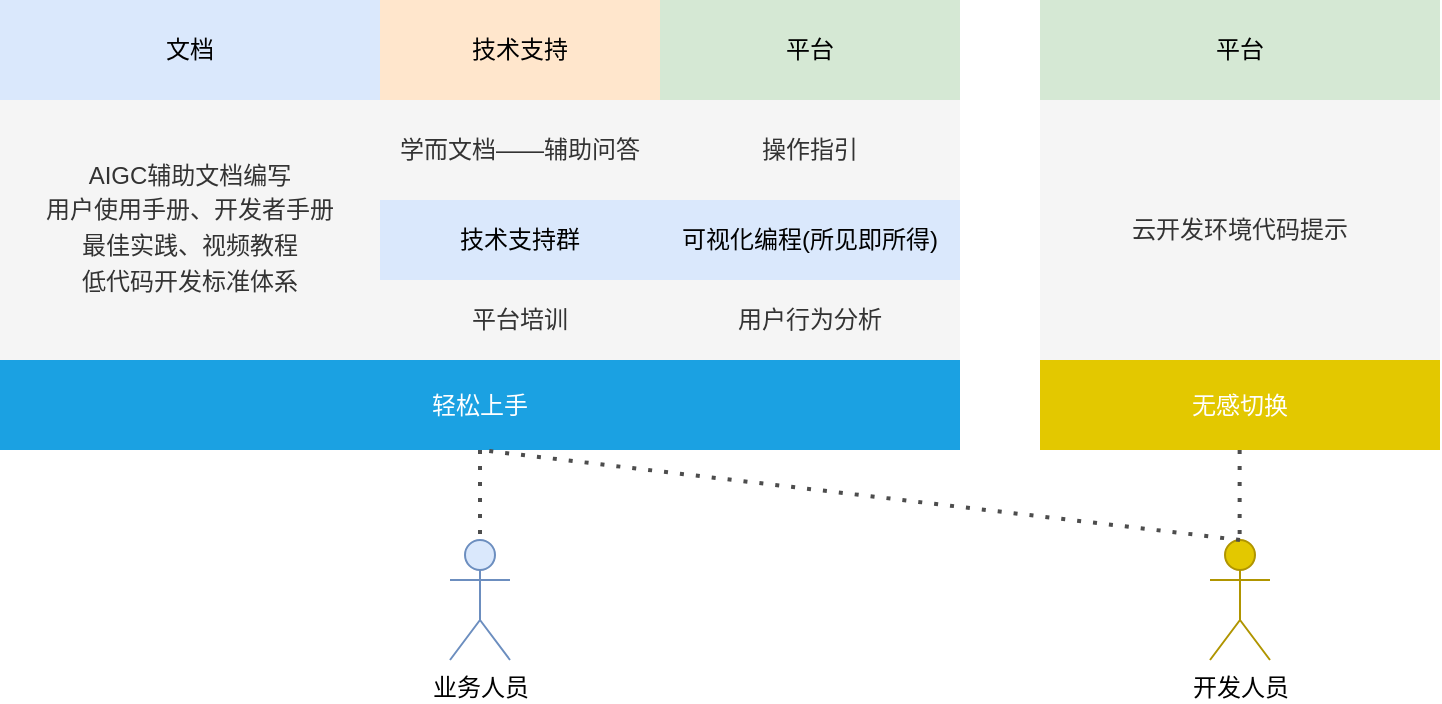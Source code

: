 <mxfile version="24.4.13" type="github">
  <diagram name="第 1 页" id="8O5h5OScacTJMluupPfA">
    <mxGraphModel dx="1062" dy="578" grid="1" gridSize="10" guides="1" tooltips="1" connect="1" arrows="1" fold="1" page="1" pageScale="1" pageWidth="827" pageHeight="1169" math="0" shadow="0">
      <root>
        <mxCell id="0" />
        <mxCell id="1" parent="0" />
        <mxCell id="eqsFsYHSdhdJB8c038Pn-1" value="文档" style="rounded=0;whiteSpace=wrap;html=1;fillColor=#dae8fc;strokeColor=none;" parent="1" vertex="1">
          <mxGeometry x="40" y="500" width="190" height="50" as="geometry" />
        </mxCell>
        <mxCell id="eqsFsYHSdhdJB8c038Pn-2" value="AIGC辅助文档编写&lt;div style=&quot;line-height: 150%;&quot;&gt;用户使用手册、开发者手册&lt;div style=&quot;line-height: 150%;&quot;&gt;最佳实践、视频教程&lt;/div&gt;&lt;div style=&quot;line-height: 150%;&quot;&gt;低代码开发标准体系&lt;/div&gt;&lt;/div&gt;" style="rounded=0;whiteSpace=wrap;html=1;fillColor=#f5f5f5;strokeColor=none;fontColor=#333333;" parent="1" vertex="1">
          <mxGeometry x="40" y="550" width="190" height="130" as="geometry" />
        </mxCell>
        <mxCell id="eqsFsYHSdhdJB8c038Pn-11" value="开发人员" style="shape=umlActor;verticalLabelPosition=bottom;verticalAlign=top;html=1;outlineConnect=0;fillColor=#e3c800;strokeColor=#B09500;fontColor=#000000;" parent="1" vertex="1">
          <mxGeometry x="645" y="770" width="30" height="60" as="geometry" />
        </mxCell>
        <mxCell id="eqsFsYHSdhdJB8c038Pn-16" value="技术支持" style="rounded=0;whiteSpace=wrap;html=1;fillColor=#ffe6cc;strokeColor=none;" parent="1" vertex="1">
          <mxGeometry x="230" y="500" width="140" height="50" as="geometry" />
        </mxCell>
        <mxCell id="eqsFsYHSdhdJB8c038Pn-18" value="平台培训" style="rounded=0;whiteSpace=wrap;html=1;fillColor=#f5f5f5;fontColor=#333333;strokeColor=none;" parent="1" vertex="1">
          <mxGeometry x="230" y="640" width="140" height="40" as="geometry" />
        </mxCell>
        <mxCell id="eqsFsYHSdhdJB8c038Pn-19" value="学而文档——辅助问答" style="rounded=0;whiteSpace=wrap;html=1;fillColor=#f5f5f5;strokeColor=none;fontColor=#333333;" parent="1" vertex="1">
          <mxGeometry x="230" y="550" width="140" height="50" as="geometry" />
        </mxCell>
        <mxCell id="TV9XaEOIVPnjF7qLCq7J-1" value="轻松上手" style="rounded=0;whiteSpace=wrap;html=1;fillColor=#1ba1e2;strokeColor=none;fontColor=#ffffff;" parent="1" vertex="1">
          <mxGeometry x="40" y="680" width="480" height="45" as="geometry" />
        </mxCell>
        <mxCell id="TV9XaEOIVPnjF7qLCq7J-2" value="&lt;font color=&quot;#ffffff&quot;&gt;无感切换&lt;/font&gt;" style="rounded=0;whiteSpace=wrap;html=1;fillColor=#e3c800;strokeColor=none;fontColor=#000000;" parent="1" vertex="1">
          <mxGeometry x="560" y="680" width="200" height="45" as="geometry" />
        </mxCell>
        <mxCell id="TV9XaEOIVPnjF7qLCq7J-3" value="平台" style="rounded=0;whiteSpace=wrap;html=1;fillColor=#d5e8d4;strokeColor=none;" parent="1" vertex="1">
          <mxGeometry x="370" y="500" width="150" height="50" as="geometry" />
        </mxCell>
        <mxCell id="TV9XaEOIVPnjF7qLCq7J-5" value="操作指引" style="rounded=0;whiteSpace=wrap;html=1;fillColor=#f5f5f5;strokeColor=none;fontColor=#333333;" parent="1" vertex="1">
          <mxGeometry x="370" y="550" width="150" height="50" as="geometry" />
        </mxCell>
        <mxCell id="TV9XaEOIVPnjF7qLCq7J-6" value="用户行为分析" style="rounded=0;whiteSpace=wrap;html=1;fillColor=#f5f5f5;strokeColor=none;fontColor=#333333;" parent="1" vertex="1">
          <mxGeometry x="370" y="640" width="150" height="40" as="geometry" />
        </mxCell>
        <mxCell id="TV9XaEOIVPnjF7qLCq7J-7" value="技术支持群" style="rounded=0;whiteSpace=wrap;html=1;fillColor=#dae8fc;strokeColor=none;" parent="1" vertex="1">
          <mxGeometry x="230" y="600" width="140" height="40" as="geometry" />
        </mxCell>
        <mxCell id="TV9XaEOIVPnjF7qLCq7J-8" value="可视化编程(所见即所得)" style="rounded=0;whiteSpace=wrap;html=1;fillColor=#dae8fc;strokeColor=none;" parent="1" vertex="1">
          <mxGeometry x="370" y="600" width="150" height="40" as="geometry" />
        </mxCell>
        <mxCell id="TV9XaEOIVPnjF7qLCq7J-9" value="平台" style="rounded=0;whiteSpace=wrap;html=1;fillColor=#d5e8d4;strokeColor=none;" parent="1" vertex="1">
          <mxGeometry x="560" y="500" width="200" height="50" as="geometry" />
        </mxCell>
        <mxCell id="TV9XaEOIVPnjF7qLCq7J-10" value="云开发环境代码提示" style="rounded=0;whiteSpace=wrap;html=1;fillColor=#f5f5f5;strokeColor=none;fontColor=#333333;" parent="1" vertex="1">
          <mxGeometry x="560" y="550" width="200" height="130" as="geometry" />
        </mxCell>
        <mxCell id="TV9XaEOIVPnjF7qLCq7J-14" value="业务人员" style="shape=umlActor;verticalLabelPosition=bottom;verticalAlign=top;html=1;outlineConnect=0;fillColor=#dae8fc;strokeColor=#6c8ebf;" parent="1" vertex="1">
          <mxGeometry x="265" y="770" width="30" height="60" as="geometry" />
        </mxCell>
        <mxCell id="JvYcjti9nsQ2Zm_hsA8n-1" value="" style="endArrow=none;dashed=1;html=1;dashPattern=1 3;strokeWidth=2;rounded=0;entryX=0.5;entryY=1;entryDx=0;entryDy=0;exitX=0.5;exitY=0;exitDx=0;exitDy=0;exitPerimeter=0;strokeColor=#4D4D4D;" edge="1" parent="1" source="eqsFsYHSdhdJB8c038Pn-11" target="TV9XaEOIVPnjF7qLCq7J-1">
          <mxGeometry width="50" height="50" relative="1" as="geometry">
            <mxPoint x="340" y="910" as="sourcePoint" />
            <mxPoint x="390" y="860" as="targetPoint" />
          </mxGeometry>
        </mxCell>
        <mxCell id="JvYcjti9nsQ2Zm_hsA8n-2" value="" style="endArrow=none;dashed=1;html=1;dashPattern=1 3;strokeWidth=2;rounded=0;entryX=0.5;entryY=0;entryDx=0;entryDy=0;exitX=0.5;exitY=1;exitDx=0;exitDy=0;entryPerimeter=0;strokeColor=#4D4D4D;" edge="1" parent="1" source="TV9XaEOIVPnjF7qLCq7J-1" target="TV9XaEOIVPnjF7qLCq7J-14">
          <mxGeometry width="50" height="50" relative="1" as="geometry">
            <mxPoint x="670" y="780" as="sourcePoint" />
            <mxPoint x="290" y="735" as="targetPoint" />
          </mxGeometry>
        </mxCell>
        <mxCell id="JvYcjti9nsQ2Zm_hsA8n-3" value="" style="endArrow=none;dashed=1;html=1;dashPattern=1 3;strokeWidth=2;rounded=0;entryX=0.5;entryY=0;entryDx=0;entryDy=0;exitX=0.5;exitY=1;exitDx=0;exitDy=0;entryPerimeter=0;strokeColor=#4D4D4D;" edge="1" parent="1">
          <mxGeometry width="50" height="50" relative="1" as="geometry">
            <mxPoint x="659.82" y="725" as="sourcePoint" />
            <mxPoint x="659.82" y="770" as="targetPoint" />
          </mxGeometry>
        </mxCell>
      </root>
    </mxGraphModel>
  </diagram>
</mxfile>
